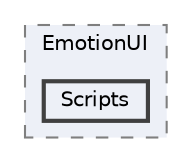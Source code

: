 digraph "102_Management_UI/EmotionUI/Scripts"
{
 // LATEX_PDF_SIZE
  bgcolor="transparent";
  edge [fontname=Helvetica,fontsize=10,labelfontname=Helvetica,labelfontsize=10];
  node [fontname=Helvetica,fontsize=10,shape=box,height=0.2,width=0.4];
  compound=true
  subgraph clusterdir_2970717e6798ce1970b388daea59ef0c {
    graph [ bgcolor="#edf0f7", pencolor="grey50", label="EmotionUI", fontname=Helvetica,fontsize=10 style="filled,dashed", URL="dir_2970717e6798ce1970b388daea59ef0c.html",tooltip=""]
  dir_d68d8a79d8cf0eb3e2c08ba86e2a1c70 [label="Scripts", fillcolor="#edf0f7", color="grey25", style="filled,bold", URL="dir_d68d8a79d8cf0eb3e2c08ba86e2a1c70.html",tooltip=""];
  }
}
